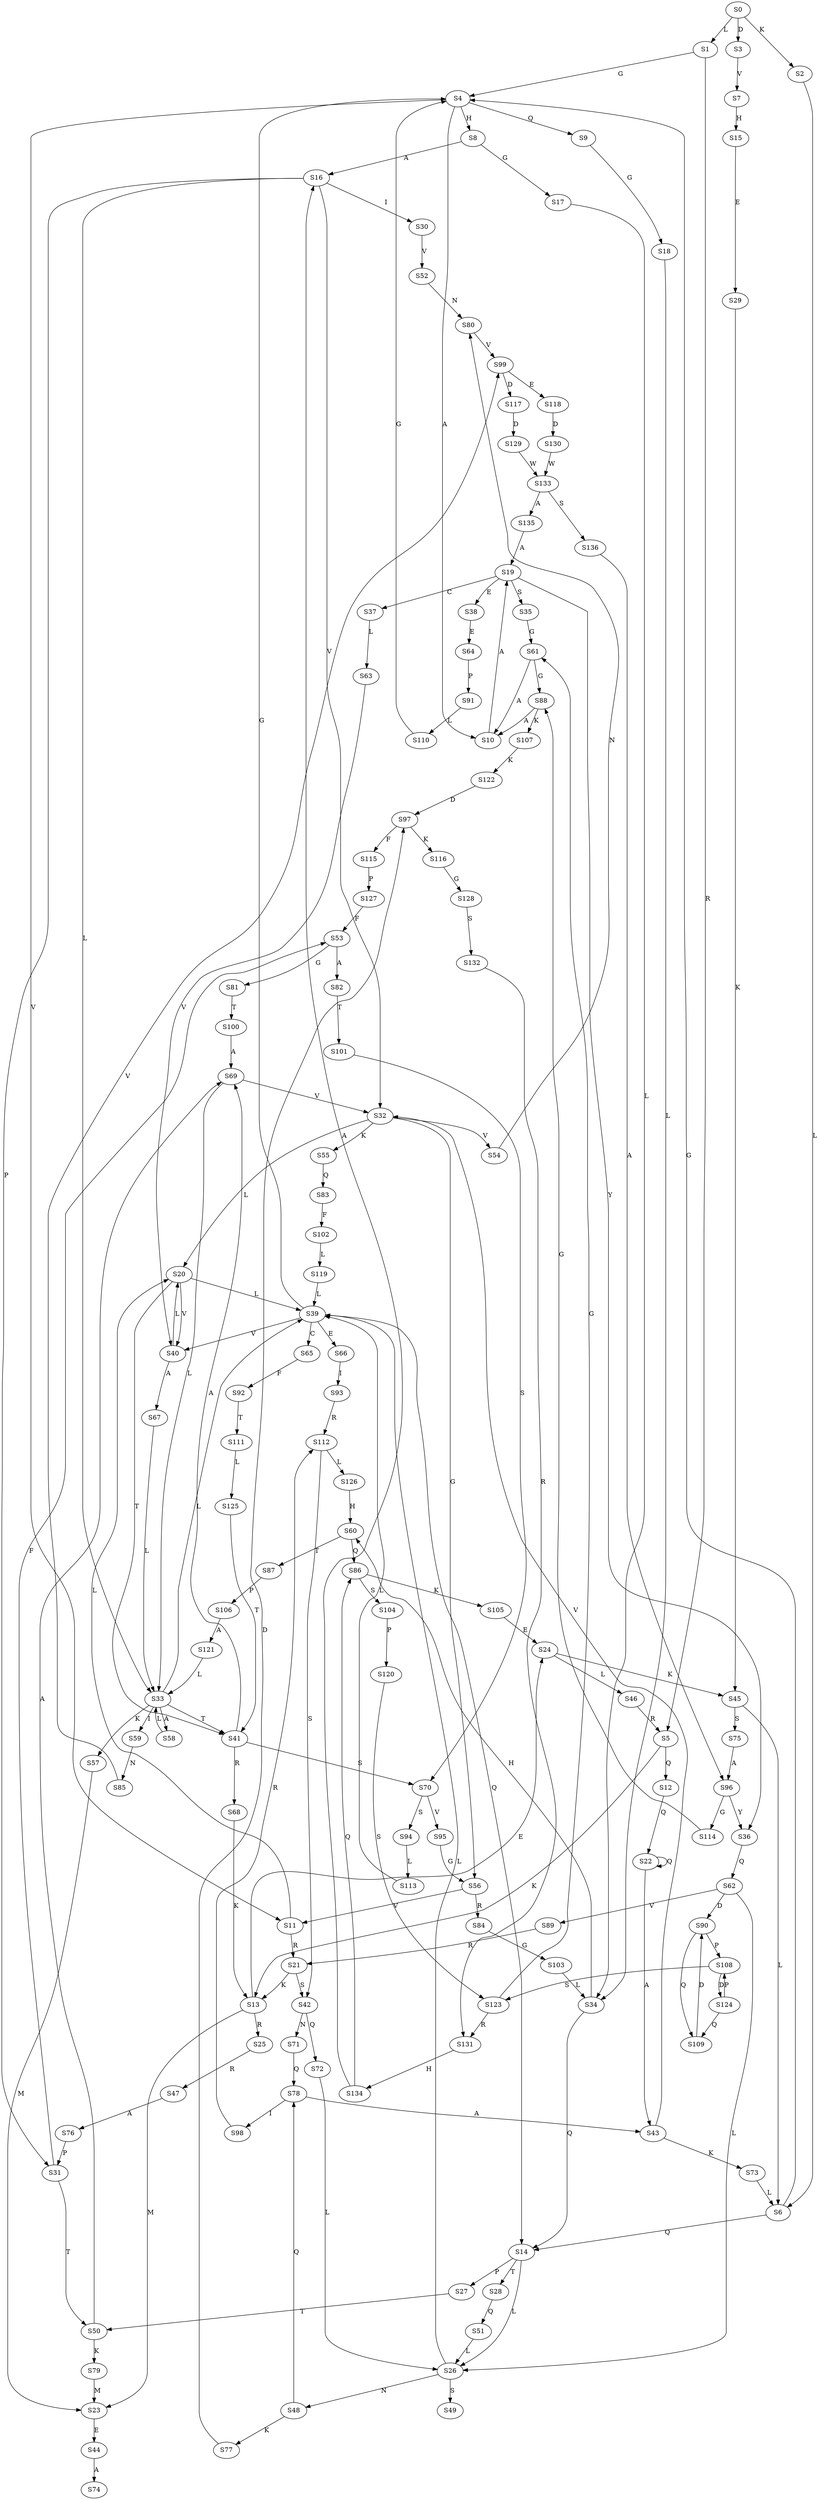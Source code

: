 strict digraph  {
	S0 -> S1 [ label = L ];
	S0 -> S2 [ label = K ];
	S0 -> S3 [ label = D ];
	S1 -> S4 [ label = G ];
	S1 -> S5 [ label = R ];
	S2 -> S6 [ label = L ];
	S3 -> S7 [ label = V ];
	S4 -> S8 [ label = H ];
	S4 -> S9 [ label = Q ];
	S4 -> S10 [ label = A ];
	S4 -> S11 [ label = V ];
	S5 -> S12 [ label = Q ];
	S5 -> S13 [ label = K ];
	S6 -> S4 [ label = G ];
	S6 -> S14 [ label = Q ];
	S7 -> S15 [ label = H ];
	S8 -> S16 [ label = A ];
	S8 -> S17 [ label = G ];
	S9 -> S18 [ label = G ];
	S10 -> S19 [ label = A ];
	S11 -> S20 [ label = L ];
	S11 -> S21 [ label = R ];
	S12 -> S22 [ label = Q ];
	S13 -> S23 [ label = M ];
	S13 -> S24 [ label = E ];
	S13 -> S25 [ label = R ];
	S14 -> S26 [ label = L ];
	S14 -> S27 [ label = P ];
	S14 -> S28 [ label = T ];
	S15 -> S29 [ label = E ];
	S16 -> S30 [ label = I ];
	S16 -> S31 [ label = P ];
	S16 -> S32 [ label = V ];
	S16 -> S33 [ label = L ];
	S17 -> S34 [ label = L ];
	S18 -> S34 [ label = L ];
	S19 -> S35 [ label = S ];
	S19 -> S36 [ label = Y ];
	S19 -> S37 [ label = C ];
	S19 -> S38 [ label = E ];
	S20 -> S39 [ label = L ];
	S20 -> S40 [ label = V ];
	S20 -> S41 [ label = T ];
	S21 -> S13 [ label = K ];
	S21 -> S42 [ label = S ];
	S22 -> S43 [ label = A ];
	S22 -> S22 [ label = Q ];
	S23 -> S44 [ label = E ];
	S24 -> S45 [ label = K ];
	S24 -> S46 [ label = L ];
	S25 -> S47 [ label = R ];
	S26 -> S39 [ label = L ];
	S26 -> S48 [ label = N ];
	S26 -> S49 [ label = S ];
	S27 -> S50 [ label = T ];
	S28 -> S51 [ label = Q ];
	S29 -> S45 [ label = K ];
	S30 -> S52 [ label = V ];
	S31 -> S53 [ label = F ];
	S31 -> S50 [ label = T ];
	S32 -> S20 [ label = L ];
	S32 -> S54 [ label = V ];
	S32 -> S55 [ label = K ];
	S32 -> S56 [ label = G ];
	S33 -> S41 [ label = T ];
	S33 -> S57 [ label = K ];
	S33 -> S58 [ label = A ];
	S33 -> S59 [ label = I ];
	S33 -> S39 [ label = L ];
	S34 -> S14 [ label = Q ];
	S34 -> S60 [ label = H ];
	S35 -> S61 [ label = G ];
	S36 -> S62 [ label = Q ];
	S37 -> S63 [ label = L ];
	S38 -> S64 [ label = E ];
	S39 -> S65 [ label = C ];
	S39 -> S4 [ label = G ];
	S39 -> S14 [ label = Q ];
	S39 -> S40 [ label = V ];
	S39 -> S66 [ label = E ];
	S40 -> S20 [ label = L ];
	S40 -> S67 [ label = A ];
	S41 -> S68 [ label = R ];
	S41 -> S69 [ label = A ];
	S41 -> S70 [ label = S ];
	S42 -> S71 [ label = N ];
	S42 -> S72 [ label = Q ];
	S43 -> S73 [ label = K ];
	S43 -> S32 [ label = V ];
	S44 -> S74 [ label = A ];
	S45 -> S75 [ label = S ];
	S45 -> S6 [ label = L ];
	S46 -> S5 [ label = R ];
	S47 -> S76 [ label = A ];
	S48 -> S77 [ label = K ];
	S48 -> S78 [ label = Q ];
	S50 -> S79 [ label = K ];
	S50 -> S69 [ label = A ];
	S51 -> S26 [ label = L ];
	S52 -> S80 [ label = N ];
	S53 -> S81 [ label = G ];
	S53 -> S82 [ label = A ];
	S54 -> S80 [ label = N ];
	S55 -> S83 [ label = Q ];
	S56 -> S11 [ label = V ];
	S56 -> S84 [ label = R ];
	S57 -> S23 [ label = M ];
	S58 -> S33 [ label = L ];
	S59 -> S85 [ label = N ];
	S60 -> S86 [ label = Q ];
	S60 -> S87 [ label = T ];
	S61 -> S88 [ label = G ];
	S61 -> S10 [ label = A ];
	S62 -> S89 [ label = V ];
	S62 -> S90 [ label = D ];
	S62 -> S26 [ label = L ];
	S63 -> S40 [ label = V ];
	S64 -> S91 [ label = P ];
	S65 -> S92 [ label = F ];
	S66 -> S93 [ label = I ];
	S67 -> S33 [ label = L ];
	S68 -> S13 [ label = K ];
	S69 -> S33 [ label = L ];
	S69 -> S32 [ label = V ];
	S70 -> S94 [ label = S ];
	S70 -> S95 [ label = V ];
	S71 -> S78 [ label = Q ];
	S72 -> S26 [ label = L ];
	S73 -> S6 [ label = L ];
	S75 -> S96 [ label = A ];
	S76 -> S31 [ label = P ];
	S77 -> S97 [ label = D ];
	S78 -> S43 [ label = A ];
	S78 -> S98 [ label = I ];
	S79 -> S23 [ label = M ];
	S80 -> S99 [ label = V ];
	S81 -> S100 [ label = T ];
	S82 -> S101 [ label = T ];
	S83 -> S102 [ label = F ];
	S84 -> S103 [ label = G ];
	S85 -> S99 [ label = V ];
	S86 -> S104 [ label = S ];
	S86 -> S105 [ label = K ];
	S87 -> S106 [ label = P ];
	S88 -> S107 [ label = K ];
	S88 -> S10 [ label = A ];
	S89 -> S21 [ label = R ];
	S90 -> S108 [ label = P ];
	S90 -> S109 [ label = Q ];
	S91 -> S110 [ label = L ];
	S92 -> S111 [ label = T ];
	S93 -> S112 [ label = R ];
	S94 -> S113 [ label = L ];
	S95 -> S56 [ label = G ];
	S96 -> S114 [ label = G ];
	S96 -> S36 [ label = Y ];
	S97 -> S115 [ label = F ];
	S97 -> S116 [ label = K ];
	S98 -> S112 [ label = R ];
	S99 -> S117 [ label = D ];
	S99 -> S118 [ label = E ];
	S100 -> S69 [ label = A ];
	S101 -> S70 [ label = S ];
	S102 -> S119 [ label = L ];
	S103 -> S34 [ label = L ];
	S104 -> S120 [ label = P ];
	S105 -> S24 [ label = E ];
	S106 -> S121 [ label = A ];
	S107 -> S122 [ label = K ];
	S108 -> S123 [ label = S ];
	S108 -> S124 [ label = D ];
	S109 -> S90 [ label = D ];
	S110 -> S4 [ label = G ];
	S111 -> S125 [ label = L ];
	S112 -> S42 [ label = S ];
	S112 -> S126 [ label = L ];
	S113 -> S39 [ label = L ];
	S114 -> S88 [ label = G ];
	S115 -> S127 [ label = P ];
	S116 -> S128 [ label = G ];
	S117 -> S129 [ label = D ];
	S118 -> S130 [ label = D ];
	S119 -> S39 [ label = L ];
	S120 -> S123 [ label = S ];
	S121 -> S33 [ label = L ];
	S122 -> S97 [ label = D ];
	S123 -> S131 [ label = R ];
	S123 -> S61 [ label = G ];
	S124 -> S108 [ label = P ];
	S124 -> S109 [ label = Q ];
	S125 -> S41 [ label = T ];
	S126 -> S60 [ label = H ];
	S127 -> S53 [ label = F ];
	S128 -> S132 [ label = S ];
	S129 -> S133 [ label = W ];
	S130 -> S133 [ label = W ];
	S131 -> S134 [ label = H ];
	S132 -> S131 [ label = R ];
	S133 -> S135 [ label = A ];
	S133 -> S136 [ label = S ];
	S134 -> S16 [ label = A ];
	S134 -> S86 [ label = Q ];
	S135 -> S19 [ label = A ];
	S136 -> S96 [ label = A ];
}
